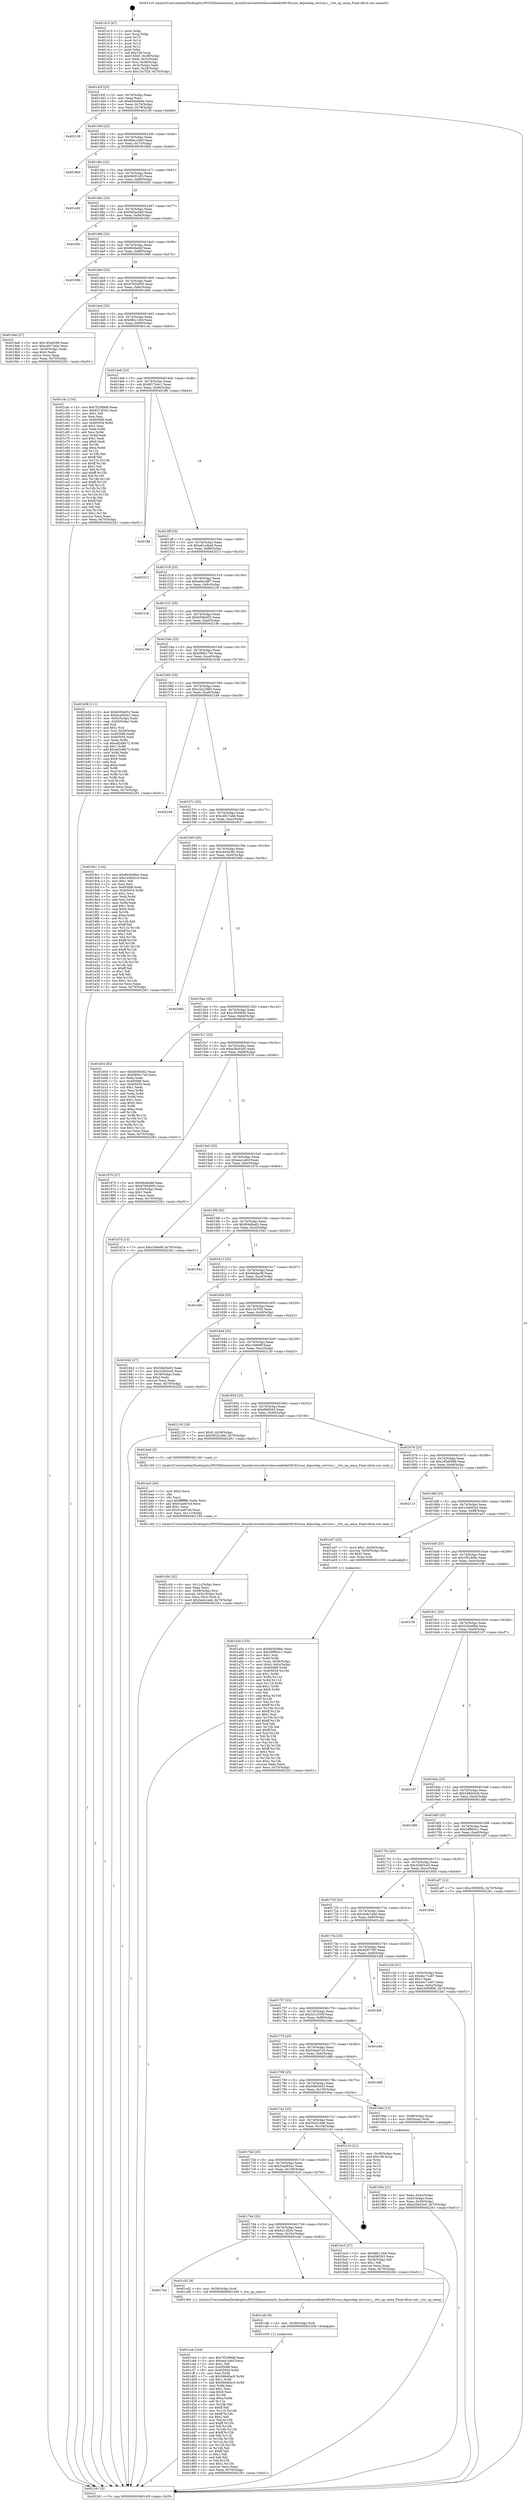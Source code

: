 digraph "0x401410" {
  label = "0x401410 (/mnt/c/Users/mathe/Desktop/tcc/POCII/binaries/extr_linuxdriversnetwirelessrealtekrtl8192cuos_deposdep_service.c__rtw_up_sema_Final-ollvm.out::main(0))"
  labelloc = "t"
  node[shape=record]

  Entry [label="",width=0.3,height=0.3,shape=circle,fillcolor=black,style=filled]
  "0x40143f" [label="{
     0x40143f [23]\l
     | [instrs]\l
     &nbsp;&nbsp;0x40143f \<+3\>: mov -0x70(%rbp),%eax\l
     &nbsp;&nbsp;0x401442 \<+2\>: mov %eax,%ecx\l
     &nbsp;&nbsp;0x401444 \<+6\>: sub $0x820e6b6e,%ecx\l
     &nbsp;&nbsp;0x40144a \<+3\>: mov %eax,-0x74(%rbp)\l
     &nbsp;&nbsp;0x40144d \<+3\>: mov %ecx,-0x78(%rbp)\l
     &nbsp;&nbsp;0x401450 \<+6\>: je 0000000000402158 \<main+0xd48\>\l
  }"]
  "0x402158" [label="{
     0x402158\l
  }", style=dashed]
  "0x401456" [label="{
     0x401456 [22]\l
     | [instrs]\l
     &nbsp;&nbsp;0x401456 \<+5\>: jmp 000000000040145b \<main+0x4b\>\l
     &nbsp;&nbsp;0x40145b \<+3\>: mov -0x74(%rbp),%eax\l
     &nbsp;&nbsp;0x40145e \<+5\>: sub $0x89ec24d0,%eax\l
     &nbsp;&nbsp;0x401463 \<+3\>: mov %eax,-0x7c(%rbp)\l
     &nbsp;&nbsp;0x401466 \<+6\>: je 00000000004018b0 \<main+0x4a0\>\l
  }"]
  Exit [label="",width=0.3,height=0.3,shape=circle,fillcolor=black,style=filled,peripheries=2]
  "0x4018b0" [label="{
     0x4018b0\l
  }", style=dashed]
  "0x40146c" [label="{
     0x40146c [22]\l
     | [instrs]\l
     &nbsp;&nbsp;0x40146c \<+5\>: jmp 0000000000401471 \<main+0x61\>\l
     &nbsp;&nbsp;0x401471 \<+3\>: mov -0x74(%rbp),%eax\l
     &nbsp;&nbsp;0x401474 \<+5\>: sub $0x940f1455,%eax\l
     &nbsp;&nbsp;0x401479 \<+3\>: mov %eax,-0x80(%rbp)\l
     &nbsp;&nbsp;0x40147c \<+6\>: je 0000000000401e92 \<main+0xa82\>\l
  }"]
  "0x401ce4" [label="{
     0x401ce4 [144]\l
     | [instrs]\l
     &nbsp;&nbsp;0x401ce4 \<+5\>: mov $0x7f2389d8,%eax\l
     &nbsp;&nbsp;0x401ce9 \<+5\>: mov $0xeea1a9cf,%ecx\l
     &nbsp;&nbsp;0x401cee \<+2\>: mov $0x1,%dl\l
     &nbsp;&nbsp;0x401cf0 \<+7\>: mov 0x405068,%esi\l
     &nbsp;&nbsp;0x401cf7 \<+8\>: mov 0x405054,%r8d\l
     &nbsp;&nbsp;0x401cff \<+3\>: mov %esi,%r9d\l
     &nbsp;&nbsp;0x401d02 \<+7\>: sub $0x566d0ac5,%r9d\l
     &nbsp;&nbsp;0x401d09 \<+4\>: sub $0x1,%r9d\l
     &nbsp;&nbsp;0x401d0d \<+7\>: add $0x566d0ac5,%r9d\l
     &nbsp;&nbsp;0x401d14 \<+4\>: imul %r9d,%esi\l
     &nbsp;&nbsp;0x401d18 \<+3\>: and $0x1,%esi\l
     &nbsp;&nbsp;0x401d1b \<+3\>: cmp $0x0,%esi\l
     &nbsp;&nbsp;0x401d1e \<+4\>: sete %r10b\l
     &nbsp;&nbsp;0x401d22 \<+4\>: cmp $0xa,%r8d\l
     &nbsp;&nbsp;0x401d26 \<+4\>: setl %r11b\l
     &nbsp;&nbsp;0x401d2a \<+3\>: mov %r10b,%bl\l
     &nbsp;&nbsp;0x401d2d \<+3\>: xor $0xff,%bl\l
     &nbsp;&nbsp;0x401d30 \<+3\>: mov %r11b,%r14b\l
     &nbsp;&nbsp;0x401d33 \<+4\>: xor $0xff,%r14b\l
     &nbsp;&nbsp;0x401d37 \<+3\>: xor $0x1,%dl\l
     &nbsp;&nbsp;0x401d3a \<+3\>: mov %bl,%r15b\l
     &nbsp;&nbsp;0x401d3d \<+4\>: and $0xff,%r15b\l
     &nbsp;&nbsp;0x401d41 \<+3\>: and %dl,%r10b\l
     &nbsp;&nbsp;0x401d44 \<+3\>: mov %r14b,%r12b\l
     &nbsp;&nbsp;0x401d47 \<+4\>: and $0xff,%r12b\l
     &nbsp;&nbsp;0x401d4b \<+3\>: and %dl,%r11b\l
     &nbsp;&nbsp;0x401d4e \<+3\>: or %r10b,%r15b\l
     &nbsp;&nbsp;0x401d51 \<+3\>: or %r11b,%r12b\l
     &nbsp;&nbsp;0x401d54 \<+3\>: xor %r12b,%r15b\l
     &nbsp;&nbsp;0x401d57 \<+3\>: or %r14b,%bl\l
     &nbsp;&nbsp;0x401d5a \<+3\>: xor $0xff,%bl\l
     &nbsp;&nbsp;0x401d5d \<+3\>: or $0x1,%dl\l
     &nbsp;&nbsp;0x401d60 \<+2\>: and %dl,%bl\l
     &nbsp;&nbsp;0x401d62 \<+3\>: or %bl,%r15b\l
     &nbsp;&nbsp;0x401d65 \<+4\>: test $0x1,%r15b\l
     &nbsp;&nbsp;0x401d69 \<+3\>: cmovne %ecx,%eax\l
     &nbsp;&nbsp;0x401d6c \<+3\>: mov %eax,-0x70(%rbp)\l
     &nbsp;&nbsp;0x401d6f \<+5\>: jmp 0000000000402261 \<main+0xe51\>\l
  }"]
  "0x401e92" [label="{
     0x401e92\l
  }", style=dashed]
  "0x401482" [label="{
     0x401482 [25]\l
     | [instrs]\l
     &nbsp;&nbsp;0x401482 \<+5\>: jmp 0000000000401487 \<main+0x77\>\l
     &nbsp;&nbsp;0x401487 \<+3\>: mov -0x74(%rbp),%eax\l
     &nbsp;&nbsp;0x40148a \<+5\>: sub $0x945acbb0,%eax\l
     &nbsp;&nbsp;0x40148f \<+6\>: mov %eax,-0x84(%rbp)\l
     &nbsp;&nbsp;0x401495 \<+6\>: je 0000000000401f0c \<main+0xafc\>\l
  }"]
  "0x401cdb" [label="{
     0x401cdb [9]\l
     | [instrs]\l
     &nbsp;&nbsp;0x401cdb \<+4\>: mov -0x58(%rbp),%rdi\l
     &nbsp;&nbsp;0x401cdf \<+5\>: call 0000000000401030 \<free@plt\>\l
     | [calls]\l
     &nbsp;&nbsp;0x401030 \{1\} (unknown)\l
  }"]
  "0x401f0c" [label="{
     0x401f0c\l
  }", style=dashed]
  "0x40149b" [label="{
     0x40149b [25]\l
     | [instrs]\l
     &nbsp;&nbsp;0x40149b \<+5\>: jmp 00000000004014a0 \<main+0x90\>\l
     &nbsp;&nbsp;0x4014a0 \<+3\>: mov -0x74(%rbp),%eax\l
     &nbsp;&nbsp;0x4014a3 \<+5\>: sub $0x964fedbf,%eax\l
     &nbsp;&nbsp;0x4014a8 \<+6\>: mov %eax,-0x88(%rbp)\l
     &nbsp;&nbsp;0x4014ae \<+6\>: je 000000000040198b \<main+0x57b\>\l
  }"]
  "0x4017ed" [label="{
     0x4017ed\l
  }", style=dashed]
  "0x40198b" [label="{
     0x40198b\l
  }", style=dashed]
  "0x4014b4" [label="{
     0x4014b4 [25]\l
     | [instrs]\l
     &nbsp;&nbsp;0x4014b4 \<+5\>: jmp 00000000004014b9 \<main+0xa9\>\l
     &nbsp;&nbsp;0x4014b9 \<+3\>: mov -0x74(%rbp),%eax\l
     &nbsp;&nbsp;0x4014bc \<+5\>: sub $0x97834000,%eax\l
     &nbsp;&nbsp;0x4014c1 \<+6\>: mov %eax,-0x8c(%rbp)\l
     &nbsp;&nbsp;0x4014c7 \<+6\>: je 00000000004019a6 \<main+0x596\>\l
  }"]
  "0x401cd2" [label="{
     0x401cd2 [9]\l
     | [instrs]\l
     &nbsp;&nbsp;0x401cd2 \<+4\>: mov -0x58(%rbp),%rdi\l
     &nbsp;&nbsp;0x401cd6 \<+5\>: call 0000000000401400 \<_rtw_up_sema\>\l
     | [calls]\l
     &nbsp;&nbsp;0x401400 \{1\} (/mnt/c/Users/mathe/Desktop/tcc/POCII/binaries/extr_linuxdriversnetwirelessrealtekrtl8192cuos_deposdep_service.c__rtw_up_sema_Final-ollvm.out::_rtw_up_sema)\l
  }"]
  "0x4019a6" [label="{
     0x4019a6 [27]\l
     | [instrs]\l
     &nbsp;&nbsp;0x4019a6 \<+5\>: mov $0x185a6589,%eax\l
     &nbsp;&nbsp;0x4019ab \<+5\>: mov $0xc4817abb,%ecx\l
     &nbsp;&nbsp;0x4019b0 \<+3\>: mov -0x30(%rbp),%edx\l
     &nbsp;&nbsp;0x4019b3 \<+3\>: cmp $0x0,%edx\l
     &nbsp;&nbsp;0x4019b6 \<+3\>: cmove %ecx,%eax\l
     &nbsp;&nbsp;0x4019b9 \<+3\>: mov %eax,-0x70(%rbp)\l
     &nbsp;&nbsp;0x4019bc \<+5\>: jmp 0000000000402261 \<main+0xe51\>\l
  }"]
  "0x4014cd" [label="{
     0x4014cd [25]\l
     | [instrs]\l
     &nbsp;&nbsp;0x4014cd \<+5\>: jmp 00000000004014d2 \<main+0xc2\>\l
     &nbsp;&nbsp;0x4014d2 \<+3\>: mov -0x74(%rbp),%eax\l
     &nbsp;&nbsp;0x4014d5 \<+5\>: sub $0x98b11fc9,%eax\l
     &nbsp;&nbsp;0x4014da \<+6\>: mov %eax,-0x90(%rbp)\l
     &nbsp;&nbsp;0x4014e0 \<+6\>: je 0000000000401c4c \<main+0x83c\>\l
  }"]
  "0x401c0d" [label="{
     0x401c0d [32]\l
     | [instrs]\l
     &nbsp;&nbsp;0x401c0d \<+6\>: mov -0x11c(%rbp),%ecx\l
     &nbsp;&nbsp;0x401c13 \<+3\>: imul %eax,%ecx\l
     &nbsp;&nbsp;0x401c16 \<+4\>: mov -0x58(%rbp),%rsi\l
     &nbsp;&nbsp;0x401c1a \<+4\>: movslq -0x5c(%rbp),%rdi\l
     &nbsp;&nbsp;0x401c1e \<+3\>: mov %ecx,(%rsi,%rdi,4)\l
     &nbsp;&nbsp;0x401c21 \<+7\>: movl $0x3edc1edd,-0x70(%rbp)\l
     &nbsp;&nbsp;0x401c28 \<+5\>: jmp 0000000000402261 \<main+0xe51\>\l
  }"]
  "0x401c4c" [label="{
     0x401c4c [134]\l
     | [instrs]\l
     &nbsp;&nbsp;0x401c4c \<+5\>: mov $0x7f2389d8,%eax\l
     &nbsp;&nbsp;0x401c51 \<+5\>: mov $0x6212f20c,%ecx\l
     &nbsp;&nbsp;0x401c56 \<+2\>: mov $0x1,%dl\l
     &nbsp;&nbsp;0x401c58 \<+2\>: xor %esi,%esi\l
     &nbsp;&nbsp;0x401c5a \<+7\>: mov 0x405068,%edi\l
     &nbsp;&nbsp;0x401c61 \<+8\>: mov 0x405054,%r8d\l
     &nbsp;&nbsp;0x401c69 \<+3\>: sub $0x1,%esi\l
     &nbsp;&nbsp;0x401c6c \<+3\>: mov %edi,%r9d\l
     &nbsp;&nbsp;0x401c6f \<+3\>: add %esi,%r9d\l
     &nbsp;&nbsp;0x401c72 \<+4\>: imul %r9d,%edi\l
     &nbsp;&nbsp;0x401c76 \<+3\>: and $0x1,%edi\l
     &nbsp;&nbsp;0x401c79 \<+3\>: cmp $0x0,%edi\l
     &nbsp;&nbsp;0x401c7c \<+4\>: sete %r10b\l
     &nbsp;&nbsp;0x401c80 \<+4\>: cmp $0xa,%r8d\l
     &nbsp;&nbsp;0x401c84 \<+4\>: setl %r11b\l
     &nbsp;&nbsp;0x401c88 \<+3\>: mov %r10b,%bl\l
     &nbsp;&nbsp;0x401c8b \<+3\>: xor $0xff,%bl\l
     &nbsp;&nbsp;0x401c8e \<+3\>: mov %r11b,%r14b\l
     &nbsp;&nbsp;0x401c91 \<+4\>: xor $0xff,%r14b\l
     &nbsp;&nbsp;0x401c95 \<+3\>: xor $0x1,%dl\l
     &nbsp;&nbsp;0x401c98 \<+3\>: mov %bl,%r15b\l
     &nbsp;&nbsp;0x401c9b \<+4\>: and $0xff,%r15b\l
     &nbsp;&nbsp;0x401c9f \<+3\>: and %dl,%r10b\l
     &nbsp;&nbsp;0x401ca2 \<+3\>: mov %r14b,%r12b\l
     &nbsp;&nbsp;0x401ca5 \<+4\>: and $0xff,%r12b\l
     &nbsp;&nbsp;0x401ca9 \<+3\>: and %dl,%r11b\l
     &nbsp;&nbsp;0x401cac \<+3\>: or %r10b,%r15b\l
     &nbsp;&nbsp;0x401caf \<+3\>: or %r11b,%r12b\l
     &nbsp;&nbsp;0x401cb2 \<+3\>: xor %r12b,%r15b\l
     &nbsp;&nbsp;0x401cb5 \<+3\>: or %r14b,%bl\l
     &nbsp;&nbsp;0x401cb8 \<+3\>: xor $0xff,%bl\l
     &nbsp;&nbsp;0x401cbb \<+3\>: or $0x1,%dl\l
     &nbsp;&nbsp;0x401cbe \<+2\>: and %dl,%bl\l
     &nbsp;&nbsp;0x401cc0 \<+3\>: or %bl,%r15b\l
     &nbsp;&nbsp;0x401cc3 \<+4\>: test $0x1,%r15b\l
     &nbsp;&nbsp;0x401cc7 \<+3\>: cmovne %ecx,%eax\l
     &nbsp;&nbsp;0x401cca \<+3\>: mov %eax,-0x70(%rbp)\l
     &nbsp;&nbsp;0x401ccd \<+5\>: jmp 0000000000402261 \<main+0xe51\>\l
  }"]
  "0x4014e6" [label="{
     0x4014e6 [25]\l
     | [instrs]\l
     &nbsp;&nbsp;0x4014e6 \<+5\>: jmp 00000000004014eb \<main+0xdb\>\l
     &nbsp;&nbsp;0x4014eb \<+3\>: mov -0x74(%rbp),%eax\l
     &nbsp;&nbsp;0x4014ee \<+5\>: sub $0x9f17b4c1,%eax\l
     &nbsp;&nbsp;0x4014f3 \<+6\>: mov %eax,-0x94(%rbp)\l
     &nbsp;&nbsp;0x4014f9 \<+6\>: je 0000000000401ff4 \<main+0xbe4\>\l
  }"]
  "0x401be5" [label="{
     0x401be5 [40]\l
     | [instrs]\l
     &nbsp;&nbsp;0x401be5 \<+5\>: mov $0x2,%ecx\l
     &nbsp;&nbsp;0x401bea \<+1\>: cltd\l
     &nbsp;&nbsp;0x401beb \<+2\>: idiv %ecx\l
     &nbsp;&nbsp;0x401bed \<+6\>: imul $0xfffffffe,%edx,%ecx\l
     &nbsp;&nbsp;0x401bf3 \<+6\>: add $0x5cae67ed,%ecx\l
     &nbsp;&nbsp;0x401bf9 \<+3\>: add $0x1,%ecx\l
     &nbsp;&nbsp;0x401bfc \<+6\>: sub $0x5cae67ed,%ecx\l
     &nbsp;&nbsp;0x401c02 \<+6\>: mov %ecx,-0x11c(%rbp)\l
     &nbsp;&nbsp;0x401c08 \<+5\>: call 0000000000401160 \<next_i\>\l
     | [calls]\l
     &nbsp;&nbsp;0x401160 \{1\} (/mnt/c/Users/mathe/Desktop/tcc/POCII/binaries/extr_linuxdriversnetwirelessrealtekrtl8192cuos_deposdep_service.c__rtw_up_sema_Final-ollvm.out::next_i)\l
  }"]
  "0x401ff4" [label="{
     0x401ff4\l
  }", style=dashed]
  "0x4014ff" [label="{
     0x4014ff [25]\l
     | [instrs]\l
     &nbsp;&nbsp;0x4014ff \<+5\>: jmp 0000000000401504 \<main+0xf4\>\l
     &nbsp;&nbsp;0x401504 \<+3\>: mov -0x74(%rbp),%eax\l
     &nbsp;&nbsp;0x401507 \<+5\>: sub $0xa81cdba6,%eax\l
     &nbsp;&nbsp;0x40150c \<+6\>: mov %eax,-0x98(%rbp)\l
     &nbsp;&nbsp;0x401512 \<+6\>: je 0000000000402013 \<main+0xc03\>\l
  }"]
  "0x4017d4" [label="{
     0x4017d4 [25]\l
     | [instrs]\l
     &nbsp;&nbsp;0x4017d4 \<+5\>: jmp 00000000004017d9 \<main+0x3c9\>\l
     &nbsp;&nbsp;0x4017d9 \<+3\>: mov -0x74(%rbp),%eax\l
     &nbsp;&nbsp;0x4017dc \<+5\>: sub $0x6212f20c,%eax\l
     &nbsp;&nbsp;0x4017e1 \<+6\>: mov %eax,-0x10c(%rbp)\l
     &nbsp;&nbsp;0x4017e7 \<+6\>: je 0000000000401cd2 \<main+0x8c2\>\l
  }"]
  "0x402013" [label="{
     0x402013\l
  }", style=dashed]
  "0x401518" [label="{
     0x401518 [25]\l
     | [instrs]\l
     &nbsp;&nbsp;0x401518 \<+5\>: jmp 000000000040151d \<main+0x10d\>\l
     &nbsp;&nbsp;0x40151d \<+3\>: mov -0x74(%rbp),%eax\l
     &nbsp;&nbsp;0x401520 \<+5\>: sub $0xae0ccd87,%eax\l
     &nbsp;&nbsp;0x401525 \<+6\>: mov %eax,-0x9c(%rbp)\l
     &nbsp;&nbsp;0x40152b \<+6\>: je 00000000004021c8 \<main+0xdb8\>\l
  }"]
  "0x401bc5" [label="{
     0x401bc5 [27]\l
     | [instrs]\l
     &nbsp;&nbsp;0x401bc5 \<+5\>: mov $0x98b11fc9,%eax\l
     &nbsp;&nbsp;0x401bca \<+5\>: mov $0xd0bf263,%ecx\l
     &nbsp;&nbsp;0x401bcf \<+3\>: mov -0x29(%rbp),%dl\l
     &nbsp;&nbsp;0x401bd2 \<+3\>: test $0x1,%dl\l
     &nbsp;&nbsp;0x401bd5 \<+3\>: cmovne %ecx,%eax\l
     &nbsp;&nbsp;0x401bd8 \<+3\>: mov %eax,-0x70(%rbp)\l
     &nbsp;&nbsp;0x401bdb \<+5\>: jmp 0000000000402261 \<main+0xe51\>\l
  }"]
  "0x4021c8" [label="{
     0x4021c8\l
  }", style=dashed]
  "0x401531" [label="{
     0x401531 [25]\l
     | [instrs]\l
     &nbsp;&nbsp;0x401531 \<+5\>: jmp 0000000000401536 \<main+0x126\>\l
     &nbsp;&nbsp;0x401536 \<+3\>: mov -0x74(%rbp),%eax\l
     &nbsp;&nbsp;0x401539 \<+5\>: sub $0xb506ef32,%eax\l
     &nbsp;&nbsp;0x40153e \<+6\>: mov %eax,-0xa0(%rbp)\l
     &nbsp;&nbsp;0x401544 \<+6\>: je 000000000040219e \<main+0xd8e\>\l
  }"]
  "0x4017bb" [label="{
     0x4017bb [25]\l
     | [instrs]\l
     &nbsp;&nbsp;0x4017bb \<+5\>: jmp 00000000004017c0 \<main+0x3b0\>\l
     &nbsp;&nbsp;0x4017c0 \<+3\>: mov -0x74(%rbp),%eax\l
     &nbsp;&nbsp;0x4017c3 \<+5\>: sub $0x5ca083a1,%eax\l
     &nbsp;&nbsp;0x4017c8 \<+6\>: mov %eax,-0x108(%rbp)\l
     &nbsp;&nbsp;0x4017ce \<+6\>: je 0000000000401bc5 \<main+0x7b5\>\l
  }"]
  "0x40219e" [label="{
     0x40219e\l
  }", style=dashed]
  "0x40154a" [label="{
     0x40154a [25]\l
     | [instrs]\l
     &nbsp;&nbsp;0x40154a \<+5\>: jmp 000000000040154f \<main+0x13f\>\l
     &nbsp;&nbsp;0x40154f \<+3\>: mov -0x74(%rbp),%eax\l
     &nbsp;&nbsp;0x401552 \<+5\>: sub $0xb80b1740,%eax\l
     &nbsp;&nbsp;0x401557 \<+6\>: mov %eax,-0xa4(%rbp)\l
     &nbsp;&nbsp;0x40155d \<+6\>: je 0000000000401b56 \<main+0x746\>\l
  }"]
  "0x402143" [label="{
     0x402143 [21]\l
     | [instrs]\l
     &nbsp;&nbsp;0x402143 \<+3\>: mov -0x38(%rbp),%eax\l
     &nbsp;&nbsp;0x402146 \<+7\>: add $0x108,%rsp\l
     &nbsp;&nbsp;0x40214d \<+1\>: pop %rbx\l
     &nbsp;&nbsp;0x40214e \<+2\>: pop %r12\l
     &nbsp;&nbsp;0x402150 \<+2\>: pop %r13\l
     &nbsp;&nbsp;0x402152 \<+2\>: pop %r14\l
     &nbsp;&nbsp;0x402154 \<+2\>: pop %r15\l
     &nbsp;&nbsp;0x402156 \<+1\>: pop %rbp\l
     &nbsp;&nbsp;0x402157 \<+1\>: ret\l
  }"]
  "0x401b56" [label="{
     0x401b56 [111]\l
     | [instrs]\l
     &nbsp;&nbsp;0x401b56 \<+5\>: mov $0xb506ef32,%eax\l
     &nbsp;&nbsp;0x401b5b \<+5\>: mov $0x5ca083a1,%ecx\l
     &nbsp;&nbsp;0x401b60 \<+3\>: mov -0x5c(%rbp),%edx\l
     &nbsp;&nbsp;0x401b63 \<+3\>: cmp -0x50(%rbp),%edx\l
     &nbsp;&nbsp;0x401b66 \<+4\>: setl %sil\l
     &nbsp;&nbsp;0x401b6a \<+4\>: and $0x1,%sil\l
     &nbsp;&nbsp;0x401b6e \<+4\>: mov %sil,-0x29(%rbp)\l
     &nbsp;&nbsp;0x401b72 \<+7\>: mov 0x405068,%edx\l
     &nbsp;&nbsp;0x401b79 \<+7\>: mov 0x405054,%edi\l
     &nbsp;&nbsp;0x401b80 \<+3\>: mov %edx,%r8d\l
     &nbsp;&nbsp;0x401b83 \<+7\>: sub $0xad2d8b72,%r8d\l
     &nbsp;&nbsp;0x401b8a \<+4\>: sub $0x1,%r8d\l
     &nbsp;&nbsp;0x401b8e \<+7\>: add $0xad2d8b72,%r8d\l
     &nbsp;&nbsp;0x401b95 \<+4\>: imul %r8d,%edx\l
     &nbsp;&nbsp;0x401b99 \<+3\>: and $0x1,%edx\l
     &nbsp;&nbsp;0x401b9c \<+3\>: cmp $0x0,%edx\l
     &nbsp;&nbsp;0x401b9f \<+4\>: sete %sil\l
     &nbsp;&nbsp;0x401ba3 \<+3\>: cmp $0xa,%edi\l
     &nbsp;&nbsp;0x401ba6 \<+4\>: setl %r9b\l
     &nbsp;&nbsp;0x401baa \<+3\>: mov %sil,%r10b\l
     &nbsp;&nbsp;0x401bad \<+3\>: and %r9b,%r10b\l
     &nbsp;&nbsp;0x401bb0 \<+3\>: xor %r9b,%sil\l
     &nbsp;&nbsp;0x401bb3 \<+3\>: or %sil,%r10b\l
     &nbsp;&nbsp;0x401bb6 \<+4\>: test $0x1,%r10b\l
     &nbsp;&nbsp;0x401bba \<+3\>: cmovne %ecx,%eax\l
     &nbsp;&nbsp;0x401bbd \<+3\>: mov %eax,-0x70(%rbp)\l
     &nbsp;&nbsp;0x401bc0 \<+5\>: jmp 0000000000402261 \<main+0xe51\>\l
  }"]
  "0x401563" [label="{
     0x401563 [25]\l
     | [instrs]\l
     &nbsp;&nbsp;0x401563 \<+5\>: jmp 0000000000401568 \<main+0x158\>\l
     &nbsp;&nbsp;0x401568 \<+3\>: mov -0x74(%rbp),%eax\l
     &nbsp;&nbsp;0x40156b \<+5\>: sub $0xc2a22983,%eax\l
     &nbsp;&nbsp;0x401570 \<+6\>: mov %eax,-0xa8(%rbp)\l
     &nbsp;&nbsp;0x401576 \<+6\>: je 0000000000402248 \<main+0xe38\>\l
  }"]
  "0x401a5e" [label="{
     0x401a5e [153]\l
     | [instrs]\l
     &nbsp;&nbsp;0x401a5e \<+5\>: mov $0x6b5b08dc,%ecx\l
     &nbsp;&nbsp;0x401a63 \<+5\>: mov $0x29f8b5c1,%edx\l
     &nbsp;&nbsp;0x401a68 \<+3\>: mov $0x1,%sil\l
     &nbsp;&nbsp;0x401a6b \<+3\>: xor %r8d,%r8d\l
     &nbsp;&nbsp;0x401a6e \<+4\>: mov %rax,-0x58(%rbp)\l
     &nbsp;&nbsp;0x401a72 \<+7\>: movl $0x0,-0x5c(%rbp)\l
     &nbsp;&nbsp;0x401a79 \<+8\>: mov 0x405068,%r9d\l
     &nbsp;&nbsp;0x401a81 \<+8\>: mov 0x405054,%r10d\l
     &nbsp;&nbsp;0x401a89 \<+4\>: sub $0x1,%r8d\l
     &nbsp;&nbsp;0x401a8d \<+3\>: mov %r9d,%r11d\l
     &nbsp;&nbsp;0x401a90 \<+3\>: add %r8d,%r11d\l
     &nbsp;&nbsp;0x401a93 \<+4\>: imul %r11d,%r9d\l
     &nbsp;&nbsp;0x401a97 \<+4\>: and $0x1,%r9d\l
     &nbsp;&nbsp;0x401a9b \<+4\>: cmp $0x0,%r9d\l
     &nbsp;&nbsp;0x401a9f \<+3\>: sete %bl\l
     &nbsp;&nbsp;0x401aa2 \<+4\>: cmp $0xa,%r10d\l
     &nbsp;&nbsp;0x401aa6 \<+4\>: setl %r14b\l
     &nbsp;&nbsp;0x401aaa \<+3\>: mov %bl,%r15b\l
     &nbsp;&nbsp;0x401aad \<+4\>: xor $0xff,%r15b\l
     &nbsp;&nbsp;0x401ab1 \<+3\>: mov %r14b,%r12b\l
     &nbsp;&nbsp;0x401ab4 \<+4\>: xor $0xff,%r12b\l
     &nbsp;&nbsp;0x401ab8 \<+4\>: xor $0x1,%sil\l
     &nbsp;&nbsp;0x401abc \<+3\>: mov %r15b,%r13b\l
     &nbsp;&nbsp;0x401abf \<+4\>: and $0xff,%r13b\l
     &nbsp;&nbsp;0x401ac3 \<+3\>: and %sil,%bl\l
     &nbsp;&nbsp;0x401ac6 \<+3\>: mov %r12b,%al\l
     &nbsp;&nbsp;0x401ac9 \<+2\>: and $0xff,%al\l
     &nbsp;&nbsp;0x401acb \<+3\>: and %sil,%r14b\l
     &nbsp;&nbsp;0x401ace \<+3\>: or %bl,%r13b\l
     &nbsp;&nbsp;0x401ad1 \<+3\>: or %r14b,%al\l
     &nbsp;&nbsp;0x401ad4 \<+3\>: xor %al,%r13b\l
     &nbsp;&nbsp;0x401ad7 \<+3\>: or %r12b,%r15b\l
     &nbsp;&nbsp;0x401ada \<+4\>: xor $0xff,%r15b\l
     &nbsp;&nbsp;0x401ade \<+4\>: or $0x1,%sil\l
     &nbsp;&nbsp;0x401ae2 \<+3\>: and %sil,%r15b\l
     &nbsp;&nbsp;0x401ae5 \<+3\>: or %r15b,%r13b\l
     &nbsp;&nbsp;0x401ae8 \<+4\>: test $0x1,%r13b\l
     &nbsp;&nbsp;0x401aec \<+3\>: cmovne %edx,%ecx\l
     &nbsp;&nbsp;0x401aef \<+3\>: mov %ecx,-0x70(%rbp)\l
     &nbsp;&nbsp;0x401af2 \<+5\>: jmp 0000000000402261 \<main+0xe51\>\l
  }"]
  "0x402248" [label="{
     0x402248\l
  }", style=dashed]
  "0x40157c" [label="{
     0x40157c [25]\l
     | [instrs]\l
     &nbsp;&nbsp;0x40157c \<+5\>: jmp 0000000000401581 \<main+0x171\>\l
     &nbsp;&nbsp;0x401581 \<+3\>: mov -0x74(%rbp),%eax\l
     &nbsp;&nbsp;0x401584 \<+5\>: sub $0xc4817abb,%eax\l
     &nbsp;&nbsp;0x401589 \<+6\>: mov %eax,-0xac(%rbp)\l
     &nbsp;&nbsp;0x40158f \<+6\>: je 00000000004019c1 \<main+0x5b1\>\l
  }"]
  "0x40195b" [label="{
     0x40195b [21]\l
     | [instrs]\l
     &nbsp;&nbsp;0x40195b \<+3\>: mov %eax,-0x4c(%rbp)\l
     &nbsp;&nbsp;0x40195e \<+3\>: mov -0x4c(%rbp),%eax\l
     &nbsp;&nbsp;0x401961 \<+3\>: mov %eax,-0x30(%rbp)\l
     &nbsp;&nbsp;0x401964 \<+7\>: movl $0xe28a53e5,-0x70(%rbp)\l
     &nbsp;&nbsp;0x40196b \<+5\>: jmp 0000000000402261 \<main+0xe51\>\l
  }"]
  "0x4019c1" [label="{
     0x4019c1 [134]\l
     | [instrs]\l
     &nbsp;&nbsp;0x4019c1 \<+5\>: mov $0x6b5b08dc,%eax\l
     &nbsp;&nbsp;0x4019c6 \<+5\>: mov $0x1e46d2c4,%ecx\l
     &nbsp;&nbsp;0x4019cb \<+2\>: mov $0x1,%dl\l
     &nbsp;&nbsp;0x4019cd \<+2\>: xor %esi,%esi\l
     &nbsp;&nbsp;0x4019cf \<+7\>: mov 0x405068,%edi\l
     &nbsp;&nbsp;0x4019d6 \<+8\>: mov 0x405054,%r8d\l
     &nbsp;&nbsp;0x4019de \<+3\>: sub $0x1,%esi\l
     &nbsp;&nbsp;0x4019e1 \<+3\>: mov %edi,%r9d\l
     &nbsp;&nbsp;0x4019e4 \<+3\>: add %esi,%r9d\l
     &nbsp;&nbsp;0x4019e7 \<+4\>: imul %r9d,%edi\l
     &nbsp;&nbsp;0x4019eb \<+3\>: and $0x1,%edi\l
     &nbsp;&nbsp;0x4019ee \<+3\>: cmp $0x0,%edi\l
     &nbsp;&nbsp;0x4019f1 \<+4\>: sete %r10b\l
     &nbsp;&nbsp;0x4019f5 \<+4\>: cmp $0xa,%r8d\l
     &nbsp;&nbsp;0x4019f9 \<+4\>: setl %r11b\l
     &nbsp;&nbsp;0x4019fd \<+3\>: mov %r10b,%bl\l
     &nbsp;&nbsp;0x401a00 \<+3\>: xor $0xff,%bl\l
     &nbsp;&nbsp;0x401a03 \<+3\>: mov %r11b,%r14b\l
     &nbsp;&nbsp;0x401a06 \<+4\>: xor $0xff,%r14b\l
     &nbsp;&nbsp;0x401a0a \<+3\>: xor $0x1,%dl\l
     &nbsp;&nbsp;0x401a0d \<+3\>: mov %bl,%r15b\l
     &nbsp;&nbsp;0x401a10 \<+4\>: and $0xff,%r15b\l
     &nbsp;&nbsp;0x401a14 \<+3\>: and %dl,%r10b\l
     &nbsp;&nbsp;0x401a17 \<+3\>: mov %r14b,%r12b\l
     &nbsp;&nbsp;0x401a1a \<+4\>: and $0xff,%r12b\l
     &nbsp;&nbsp;0x401a1e \<+3\>: and %dl,%r11b\l
     &nbsp;&nbsp;0x401a21 \<+3\>: or %r10b,%r15b\l
     &nbsp;&nbsp;0x401a24 \<+3\>: or %r11b,%r12b\l
     &nbsp;&nbsp;0x401a27 \<+3\>: xor %r12b,%r15b\l
     &nbsp;&nbsp;0x401a2a \<+3\>: or %r14b,%bl\l
     &nbsp;&nbsp;0x401a2d \<+3\>: xor $0xff,%bl\l
     &nbsp;&nbsp;0x401a30 \<+3\>: or $0x1,%dl\l
     &nbsp;&nbsp;0x401a33 \<+2\>: and %dl,%bl\l
     &nbsp;&nbsp;0x401a35 \<+3\>: or %bl,%r15b\l
     &nbsp;&nbsp;0x401a38 \<+4\>: test $0x1,%r15b\l
     &nbsp;&nbsp;0x401a3c \<+3\>: cmovne %ecx,%eax\l
     &nbsp;&nbsp;0x401a3f \<+3\>: mov %eax,-0x70(%rbp)\l
     &nbsp;&nbsp;0x401a42 \<+5\>: jmp 0000000000402261 \<main+0xe51\>\l
  }"]
  "0x401595" [label="{
     0x401595 [25]\l
     | [instrs]\l
     &nbsp;&nbsp;0x401595 \<+5\>: jmp 000000000040159a \<main+0x18a\>\l
     &nbsp;&nbsp;0x40159a \<+3\>: mov -0x74(%rbp),%eax\l
     &nbsp;&nbsp;0x40159d \<+5\>: sub $0xc4e5436c,%eax\l
     &nbsp;&nbsp;0x4015a2 \<+6\>: mov %eax,-0xb0(%rbp)\l
     &nbsp;&nbsp;0x4015a8 \<+6\>: je 000000000040206b \<main+0xc5b\>\l
  }"]
  "0x4017a2" [label="{
     0x4017a2 [25]\l
     | [instrs]\l
     &nbsp;&nbsp;0x4017a2 \<+5\>: jmp 00000000004017a7 \<main+0x397\>\l
     &nbsp;&nbsp;0x4017a7 \<+3\>: mov -0x74(%rbp),%eax\l
     &nbsp;&nbsp;0x4017aa \<+5\>: sub $0x5922c4d6,%eax\l
     &nbsp;&nbsp;0x4017af \<+6\>: mov %eax,-0x104(%rbp)\l
     &nbsp;&nbsp;0x4017b5 \<+6\>: je 0000000000402143 \<main+0xd33\>\l
  }"]
  "0x40206b" [label="{
     0x40206b\l
  }", style=dashed]
  "0x4015ae" [label="{
     0x4015ae [25]\l
     | [instrs]\l
     &nbsp;&nbsp;0x4015ae \<+5\>: jmp 00000000004015b3 \<main+0x1a3\>\l
     &nbsp;&nbsp;0x4015b3 \<+3\>: mov -0x74(%rbp),%eax\l
     &nbsp;&nbsp;0x4015b6 \<+5\>: sub $0xc5959f3b,%eax\l
     &nbsp;&nbsp;0x4015bb \<+6\>: mov %eax,-0xb4(%rbp)\l
     &nbsp;&nbsp;0x4015c1 \<+6\>: je 0000000000401b03 \<main+0x6f3\>\l
  }"]
  "0x40194e" [label="{
     0x40194e [13]\l
     | [instrs]\l
     &nbsp;&nbsp;0x40194e \<+4\>: mov -0x48(%rbp),%rax\l
     &nbsp;&nbsp;0x401952 \<+4\>: mov 0x8(%rax),%rdi\l
     &nbsp;&nbsp;0x401956 \<+5\>: call 0000000000401060 \<atoi@plt\>\l
     | [calls]\l
     &nbsp;&nbsp;0x401060 \{1\} (unknown)\l
  }"]
  "0x401b03" [label="{
     0x401b03 [83]\l
     | [instrs]\l
     &nbsp;&nbsp;0x401b03 \<+5\>: mov $0xb506ef32,%eax\l
     &nbsp;&nbsp;0x401b08 \<+5\>: mov $0xb80b1740,%ecx\l
     &nbsp;&nbsp;0x401b0d \<+2\>: xor %edx,%edx\l
     &nbsp;&nbsp;0x401b0f \<+7\>: mov 0x405068,%esi\l
     &nbsp;&nbsp;0x401b16 \<+7\>: mov 0x405054,%edi\l
     &nbsp;&nbsp;0x401b1d \<+3\>: sub $0x1,%edx\l
     &nbsp;&nbsp;0x401b20 \<+3\>: mov %esi,%r8d\l
     &nbsp;&nbsp;0x401b23 \<+3\>: add %edx,%r8d\l
     &nbsp;&nbsp;0x401b26 \<+4\>: imul %r8d,%esi\l
     &nbsp;&nbsp;0x401b2a \<+3\>: and $0x1,%esi\l
     &nbsp;&nbsp;0x401b2d \<+3\>: cmp $0x0,%esi\l
     &nbsp;&nbsp;0x401b30 \<+4\>: sete %r9b\l
     &nbsp;&nbsp;0x401b34 \<+3\>: cmp $0xa,%edi\l
     &nbsp;&nbsp;0x401b37 \<+4\>: setl %r10b\l
     &nbsp;&nbsp;0x401b3b \<+3\>: mov %r9b,%r11b\l
     &nbsp;&nbsp;0x401b3e \<+3\>: and %r10b,%r11b\l
     &nbsp;&nbsp;0x401b41 \<+3\>: xor %r10b,%r9b\l
     &nbsp;&nbsp;0x401b44 \<+3\>: or %r9b,%r11b\l
     &nbsp;&nbsp;0x401b47 \<+4\>: test $0x1,%r11b\l
     &nbsp;&nbsp;0x401b4b \<+3\>: cmovne %ecx,%eax\l
     &nbsp;&nbsp;0x401b4e \<+3\>: mov %eax,-0x70(%rbp)\l
     &nbsp;&nbsp;0x401b51 \<+5\>: jmp 0000000000402261 \<main+0xe51\>\l
  }"]
  "0x4015c7" [label="{
     0x4015c7 [25]\l
     | [instrs]\l
     &nbsp;&nbsp;0x4015c7 \<+5\>: jmp 00000000004015cc \<main+0x1bc\>\l
     &nbsp;&nbsp;0x4015cc \<+3\>: mov -0x74(%rbp),%eax\l
     &nbsp;&nbsp;0x4015cf \<+5\>: sub $0xe28a53e5,%eax\l
     &nbsp;&nbsp;0x4015d4 \<+6\>: mov %eax,-0xb8(%rbp)\l
     &nbsp;&nbsp;0x4015da \<+6\>: je 0000000000401970 \<main+0x560\>\l
  }"]
  "0x401789" [label="{
     0x401789 [25]\l
     | [instrs]\l
     &nbsp;&nbsp;0x401789 \<+5\>: jmp 000000000040178e \<main+0x37e\>\l
     &nbsp;&nbsp;0x40178e \<+3\>: mov -0x74(%rbp),%eax\l
     &nbsp;&nbsp;0x401791 \<+5\>: sub $0x54bf3e03,%eax\l
     &nbsp;&nbsp;0x401796 \<+6\>: mov %eax,-0x100(%rbp)\l
     &nbsp;&nbsp;0x40179c \<+6\>: je 000000000040194e \<main+0x53e\>\l
  }"]
  "0x401970" [label="{
     0x401970 [27]\l
     | [instrs]\l
     &nbsp;&nbsp;0x401970 \<+5\>: mov $0x964fedbf,%eax\l
     &nbsp;&nbsp;0x401975 \<+5\>: mov $0x97834000,%ecx\l
     &nbsp;&nbsp;0x40197a \<+3\>: mov -0x30(%rbp),%edx\l
     &nbsp;&nbsp;0x40197d \<+3\>: cmp $0x1,%edx\l
     &nbsp;&nbsp;0x401980 \<+3\>: cmovl %ecx,%eax\l
     &nbsp;&nbsp;0x401983 \<+3\>: mov %eax,-0x70(%rbp)\l
     &nbsp;&nbsp;0x401986 \<+5\>: jmp 0000000000402261 \<main+0xe51\>\l
  }"]
  "0x4015e0" [label="{
     0x4015e0 [25]\l
     | [instrs]\l
     &nbsp;&nbsp;0x4015e0 \<+5\>: jmp 00000000004015e5 \<main+0x1d5\>\l
     &nbsp;&nbsp;0x4015e5 \<+3\>: mov -0x74(%rbp),%eax\l
     &nbsp;&nbsp;0x4015e8 \<+5\>: sub $0xeea1a9cf,%eax\l
     &nbsp;&nbsp;0x4015ed \<+6\>: mov %eax,-0xbc(%rbp)\l
     &nbsp;&nbsp;0x4015f3 \<+6\>: je 0000000000401d74 \<main+0x964\>\l
  }"]
  "0x401dd8" [label="{
     0x401dd8\l
  }", style=dashed]
  "0x401d74" [label="{
     0x401d74 [12]\l
     | [instrs]\l
     &nbsp;&nbsp;0x401d74 \<+7\>: movl $0xc348e9f,-0x70(%rbp)\l
     &nbsp;&nbsp;0x401d7b \<+5\>: jmp 0000000000402261 \<main+0xe51\>\l
  }"]
  "0x4015f9" [label="{
     0x4015f9 [25]\l
     | [instrs]\l
     &nbsp;&nbsp;0x4015f9 \<+5\>: jmp 00000000004015fe \<main+0x1ee\>\l
     &nbsp;&nbsp;0x4015fe \<+3\>: mov -0x74(%rbp),%eax\l
     &nbsp;&nbsp;0x401601 \<+5\>: sub $0xf64d8ad3,%eax\l
     &nbsp;&nbsp;0x401606 \<+6\>: mov %eax,-0xc0(%rbp)\l
     &nbsp;&nbsp;0x40160c \<+6\>: je 0000000000401942 \<main+0x532\>\l
  }"]
  "0x401770" [label="{
     0x401770 [25]\l
     | [instrs]\l
     &nbsp;&nbsp;0x401770 \<+5\>: jmp 0000000000401775 \<main+0x365\>\l
     &nbsp;&nbsp;0x401775 \<+3\>: mov -0x74(%rbp),%eax\l
     &nbsp;&nbsp;0x401778 \<+5\>: sub $0x54aa07a5,%eax\l
     &nbsp;&nbsp;0x40177d \<+6\>: mov %eax,-0xfc(%rbp)\l
     &nbsp;&nbsp;0x401783 \<+6\>: je 0000000000401dd8 \<main+0x9c8\>\l
  }"]
  "0x401942" [label="{
     0x401942\l
  }", style=dashed]
  "0x401612" [label="{
     0x401612 [25]\l
     | [instrs]\l
     &nbsp;&nbsp;0x401612 \<+5\>: jmp 0000000000401617 \<main+0x207\>\l
     &nbsp;&nbsp;0x401617 \<+3\>: mov -0x74(%rbp),%eax\l
     &nbsp;&nbsp;0x40161a \<+5\>: sub $0xfebdacf8,%eax\l
     &nbsp;&nbsp;0x40161f \<+6\>: mov %eax,-0xc4(%rbp)\l
     &nbsp;&nbsp;0x401625 \<+6\>: je 0000000000401eb9 \<main+0xaa9\>\l
  }"]
  "0x401e9e" [label="{
     0x401e9e\l
  }", style=dashed]
  "0x401eb9" [label="{
     0x401eb9\l
  }", style=dashed]
  "0x40162b" [label="{
     0x40162b [25]\l
     | [instrs]\l
     &nbsp;&nbsp;0x40162b \<+5\>: jmp 0000000000401630 \<main+0x220\>\l
     &nbsp;&nbsp;0x401630 \<+3\>: mov -0x74(%rbp),%eax\l
     &nbsp;&nbsp;0x401633 \<+5\>: sub $0x15a7f20,%eax\l
     &nbsp;&nbsp;0x401638 \<+6\>: mov %eax,-0xc8(%rbp)\l
     &nbsp;&nbsp;0x40163e \<+6\>: je 0000000000401842 \<main+0x432\>\l
  }"]
  "0x401757" [label="{
     0x401757 [25]\l
     | [instrs]\l
     &nbsp;&nbsp;0x401757 \<+5\>: jmp 000000000040175c \<main+0x34c\>\l
     &nbsp;&nbsp;0x40175c \<+3\>: mov -0x74(%rbp),%eax\l
     &nbsp;&nbsp;0x40175f \<+5\>: sub $0x521c550f,%eax\l
     &nbsp;&nbsp;0x401764 \<+6\>: mov %eax,-0xf8(%rbp)\l
     &nbsp;&nbsp;0x40176a \<+6\>: je 0000000000401e9e \<main+0xa8e\>\l
  }"]
  "0x401842" [label="{
     0x401842 [27]\l
     | [instrs]\l
     &nbsp;&nbsp;0x401842 \<+5\>: mov $0x54bf3e03,%eax\l
     &nbsp;&nbsp;0x401847 \<+5\>: mov $0x32463ce5,%ecx\l
     &nbsp;&nbsp;0x40184c \<+3\>: mov -0x34(%rbp),%edx\l
     &nbsp;&nbsp;0x40184f \<+3\>: cmp $0x2,%edx\l
     &nbsp;&nbsp;0x401852 \<+3\>: cmovne %ecx,%eax\l
     &nbsp;&nbsp;0x401855 \<+3\>: mov %eax,-0x70(%rbp)\l
     &nbsp;&nbsp;0x401858 \<+5\>: jmp 0000000000402261 \<main+0xe51\>\l
  }"]
  "0x401644" [label="{
     0x401644 [25]\l
     | [instrs]\l
     &nbsp;&nbsp;0x401644 \<+5\>: jmp 0000000000401649 \<main+0x239\>\l
     &nbsp;&nbsp;0x401649 \<+3\>: mov -0x74(%rbp),%eax\l
     &nbsp;&nbsp;0x40164c \<+5\>: sub $0xc348e9f,%eax\l
     &nbsp;&nbsp;0x401651 \<+6\>: mov %eax,-0xcc(%rbp)\l
     &nbsp;&nbsp;0x401657 \<+6\>: je 0000000000402130 \<main+0xd20\>\l
  }"]
  "0x402261" [label="{
     0x402261 [5]\l
     | [instrs]\l
     &nbsp;&nbsp;0x402261 \<+5\>: jmp 000000000040143f \<main+0x2f\>\l
  }"]
  "0x401410" [label="{
     0x401410 [47]\l
     | [instrs]\l
     &nbsp;&nbsp;0x401410 \<+1\>: push %rbp\l
     &nbsp;&nbsp;0x401411 \<+3\>: mov %rsp,%rbp\l
     &nbsp;&nbsp;0x401414 \<+2\>: push %r15\l
     &nbsp;&nbsp;0x401416 \<+2\>: push %r14\l
     &nbsp;&nbsp;0x401418 \<+2\>: push %r13\l
     &nbsp;&nbsp;0x40141a \<+2\>: push %r12\l
     &nbsp;&nbsp;0x40141c \<+1\>: push %rbx\l
     &nbsp;&nbsp;0x40141d \<+7\>: sub $0x108,%rsp\l
     &nbsp;&nbsp;0x401424 \<+7\>: movl $0x0,-0x38(%rbp)\l
     &nbsp;&nbsp;0x40142b \<+3\>: mov %edi,-0x3c(%rbp)\l
     &nbsp;&nbsp;0x40142e \<+4\>: mov %rsi,-0x48(%rbp)\l
     &nbsp;&nbsp;0x401432 \<+3\>: mov -0x3c(%rbp),%edi\l
     &nbsp;&nbsp;0x401435 \<+3\>: mov %edi,-0x34(%rbp)\l
     &nbsp;&nbsp;0x401438 \<+7\>: movl $0x15a7f20,-0x70(%rbp)\l
  }"]
  "0x401fe8" [label="{
     0x401fe8\l
  }", style=dashed]
  "0x402130" [label="{
     0x402130 [19]\l
     | [instrs]\l
     &nbsp;&nbsp;0x402130 \<+7\>: movl $0x0,-0x38(%rbp)\l
     &nbsp;&nbsp;0x402137 \<+7\>: movl $0x5922c4d6,-0x70(%rbp)\l
     &nbsp;&nbsp;0x40213e \<+5\>: jmp 0000000000402261 \<main+0xe51\>\l
  }"]
  "0x40165d" [label="{
     0x40165d [25]\l
     | [instrs]\l
     &nbsp;&nbsp;0x40165d \<+5\>: jmp 0000000000401662 \<main+0x252\>\l
     &nbsp;&nbsp;0x401662 \<+3\>: mov -0x74(%rbp),%eax\l
     &nbsp;&nbsp;0x401665 \<+5\>: sub $0xd0bf263,%eax\l
     &nbsp;&nbsp;0x40166a \<+6\>: mov %eax,-0xd0(%rbp)\l
     &nbsp;&nbsp;0x401670 \<+6\>: je 0000000000401be0 \<main+0x7d0\>\l
  }"]
  "0x40173e" [label="{
     0x40173e [25]\l
     | [instrs]\l
     &nbsp;&nbsp;0x40173e \<+5\>: jmp 0000000000401743 \<main+0x333\>\l
     &nbsp;&nbsp;0x401743 \<+3\>: mov -0x74(%rbp),%eax\l
     &nbsp;&nbsp;0x401746 \<+5\>: sub $0x4fc97785,%eax\l
     &nbsp;&nbsp;0x40174b \<+6\>: mov %eax,-0xf4(%rbp)\l
     &nbsp;&nbsp;0x401751 \<+6\>: je 0000000000401fe8 \<main+0xbd8\>\l
  }"]
  "0x401be0" [label="{
     0x401be0 [5]\l
     | [instrs]\l
     &nbsp;&nbsp;0x401be0 \<+5\>: call 0000000000401160 \<next_i\>\l
     | [calls]\l
     &nbsp;&nbsp;0x401160 \{1\} (/mnt/c/Users/mathe/Desktop/tcc/POCII/binaries/extr_linuxdriversnetwirelessrealtekrtl8192cuos_deposdep_service.c__rtw_up_sema_Final-ollvm.out::next_i)\l
  }"]
  "0x401676" [label="{
     0x401676 [25]\l
     | [instrs]\l
     &nbsp;&nbsp;0x401676 \<+5\>: jmp 000000000040167b \<main+0x26b\>\l
     &nbsp;&nbsp;0x40167b \<+3\>: mov -0x74(%rbp),%eax\l
     &nbsp;&nbsp;0x40167e \<+5\>: sub $0x185a6589,%eax\l
     &nbsp;&nbsp;0x401683 \<+6\>: mov %eax,-0xd4(%rbp)\l
     &nbsp;&nbsp;0x401689 \<+6\>: je 0000000000402113 \<main+0xd03\>\l
  }"]
  "0x401c2d" [label="{
     0x401c2d [31]\l
     | [instrs]\l
     &nbsp;&nbsp;0x401c2d \<+3\>: mov -0x5c(%rbp),%eax\l
     &nbsp;&nbsp;0x401c30 \<+5\>: sub $0xdec71e87,%eax\l
     &nbsp;&nbsp;0x401c35 \<+3\>: add $0x1,%eax\l
     &nbsp;&nbsp;0x401c38 \<+5\>: add $0xdec71e87,%eax\l
     &nbsp;&nbsp;0x401c3d \<+3\>: mov %eax,-0x5c(%rbp)\l
     &nbsp;&nbsp;0x401c40 \<+7\>: movl $0xc5959f3b,-0x70(%rbp)\l
     &nbsp;&nbsp;0x401c47 \<+5\>: jmp 0000000000402261 \<main+0xe51\>\l
  }"]
  "0x402113" [label="{
     0x402113\l
  }", style=dashed]
  "0x40168f" [label="{
     0x40168f [25]\l
     | [instrs]\l
     &nbsp;&nbsp;0x40168f \<+5\>: jmp 0000000000401694 \<main+0x284\>\l
     &nbsp;&nbsp;0x401694 \<+3\>: mov -0x74(%rbp),%eax\l
     &nbsp;&nbsp;0x401697 \<+5\>: sub $0x1e46d2c4,%eax\l
     &nbsp;&nbsp;0x40169c \<+6\>: mov %eax,-0xd8(%rbp)\l
     &nbsp;&nbsp;0x4016a2 \<+6\>: je 0000000000401a47 \<main+0x637\>\l
  }"]
  "0x401725" [label="{
     0x401725 [25]\l
     | [instrs]\l
     &nbsp;&nbsp;0x401725 \<+5\>: jmp 000000000040172a \<main+0x31a\>\l
     &nbsp;&nbsp;0x40172a \<+3\>: mov -0x74(%rbp),%eax\l
     &nbsp;&nbsp;0x40172d \<+5\>: sub $0x3edc1edd,%eax\l
     &nbsp;&nbsp;0x401732 \<+6\>: mov %eax,-0xf0(%rbp)\l
     &nbsp;&nbsp;0x401738 \<+6\>: je 0000000000401c2d \<main+0x81d\>\l
  }"]
  "0x401a47" [label="{
     0x401a47 [23]\l
     | [instrs]\l
     &nbsp;&nbsp;0x401a47 \<+7\>: movl $0x1,-0x50(%rbp)\l
     &nbsp;&nbsp;0x401a4e \<+4\>: movslq -0x50(%rbp),%rax\l
     &nbsp;&nbsp;0x401a52 \<+4\>: shl $0x2,%rax\l
     &nbsp;&nbsp;0x401a56 \<+3\>: mov %rax,%rdi\l
     &nbsp;&nbsp;0x401a59 \<+5\>: call 0000000000401050 \<malloc@plt\>\l
     | [calls]\l
     &nbsp;&nbsp;0x401050 \{1\} (unknown)\l
  }"]
  "0x4016a8" [label="{
     0x4016a8 [25]\l
     | [instrs]\l
     &nbsp;&nbsp;0x4016a8 \<+5\>: jmp 00000000004016ad \<main+0x29d\>\l
     &nbsp;&nbsp;0x4016ad \<+3\>: mov -0x74(%rbp),%eax\l
     &nbsp;&nbsp;0x4016b0 \<+5\>: sub $0x1f52409c,%eax\l
     &nbsp;&nbsp;0x4016b5 \<+6\>: mov %eax,-0xdc(%rbp)\l
     &nbsp;&nbsp;0x4016bb \<+6\>: je 00000000004021f6 \<main+0xde6\>\l
  }"]
  "0x40185d" [label="{
     0x40185d\l
  }", style=dashed]
  "0x4021f6" [label="{
     0x4021f6\l
  }", style=dashed]
  "0x4016c1" [label="{
     0x4016c1 [25]\l
     | [instrs]\l
     &nbsp;&nbsp;0x4016c1 \<+5\>: jmp 00000000004016c6 \<main+0x2b6\>\l
     &nbsp;&nbsp;0x4016c6 \<+3\>: mov -0x74(%rbp),%eax\l
     &nbsp;&nbsp;0x4016c9 \<+5\>: sub $0x22dce6bb,%eax\l
     &nbsp;&nbsp;0x4016ce \<+6\>: mov %eax,-0xe0(%rbp)\l
     &nbsp;&nbsp;0x4016d4 \<+6\>: je 0000000000402107 \<main+0xcf7\>\l
  }"]
  "0x40170c" [label="{
     0x40170c [25]\l
     | [instrs]\l
     &nbsp;&nbsp;0x40170c \<+5\>: jmp 0000000000401711 \<main+0x301\>\l
     &nbsp;&nbsp;0x401711 \<+3\>: mov -0x74(%rbp),%eax\l
     &nbsp;&nbsp;0x401714 \<+5\>: sub $0x32463ce5,%eax\l
     &nbsp;&nbsp;0x401719 \<+6\>: mov %eax,-0xec(%rbp)\l
     &nbsp;&nbsp;0x40171f \<+6\>: je 000000000040185d \<main+0x44d\>\l
  }"]
  "0x402107" [label="{
     0x402107\l
  }", style=dashed]
  "0x4016da" [label="{
     0x4016da [25]\l
     | [instrs]\l
     &nbsp;&nbsp;0x4016da \<+5\>: jmp 00000000004016df \<main+0x2cf\>\l
     &nbsp;&nbsp;0x4016df \<+3\>: mov -0x74(%rbp),%eax\l
     &nbsp;&nbsp;0x4016e2 \<+5\>: sub $0x248d443b,%eax\l
     &nbsp;&nbsp;0x4016e7 \<+6\>: mov %eax,-0xe4(%rbp)\l
     &nbsp;&nbsp;0x4016ed \<+6\>: je 0000000000401d80 \<main+0x970\>\l
  }"]
  "0x401af7" [label="{
     0x401af7 [12]\l
     | [instrs]\l
     &nbsp;&nbsp;0x401af7 \<+7\>: movl $0xc5959f3b,-0x70(%rbp)\l
     &nbsp;&nbsp;0x401afe \<+5\>: jmp 0000000000402261 \<main+0xe51\>\l
  }"]
  "0x401d80" [label="{
     0x401d80\l
  }", style=dashed]
  "0x4016f3" [label="{
     0x4016f3 [25]\l
     | [instrs]\l
     &nbsp;&nbsp;0x4016f3 \<+5\>: jmp 00000000004016f8 \<main+0x2e8\>\l
     &nbsp;&nbsp;0x4016f8 \<+3\>: mov -0x74(%rbp),%eax\l
     &nbsp;&nbsp;0x4016fb \<+5\>: sub $0x29f8b5c1,%eax\l
     &nbsp;&nbsp;0x401700 \<+6\>: mov %eax,-0xe8(%rbp)\l
     &nbsp;&nbsp;0x401706 \<+6\>: je 0000000000401af7 \<main+0x6e7\>\l
  }"]
  Entry -> "0x401410" [label=" 1"]
  "0x40143f" -> "0x402158" [label=" 0"]
  "0x40143f" -> "0x401456" [label=" 20"]
  "0x402143" -> Exit [label=" 1"]
  "0x401456" -> "0x4018b0" [label=" 0"]
  "0x401456" -> "0x40146c" [label=" 20"]
  "0x402130" -> "0x402261" [label=" 1"]
  "0x40146c" -> "0x401e92" [label=" 0"]
  "0x40146c" -> "0x401482" [label=" 20"]
  "0x401d74" -> "0x402261" [label=" 1"]
  "0x401482" -> "0x401f0c" [label=" 0"]
  "0x401482" -> "0x40149b" [label=" 20"]
  "0x401ce4" -> "0x402261" [label=" 1"]
  "0x40149b" -> "0x40198b" [label=" 0"]
  "0x40149b" -> "0x4014b4" [label=" 20"]
  "0x401cdb" -> "0x401ce4" [label=" 1"]
  "0x4014b4" -> "0x4019a6" [label=" 1"]
  "0x4014b4" -> "0x4014cd" [label=" 19"]
  "0x401cd2" -> "0x401cdb" [label=" 1"]
  "0x4014cd" -> "0x401c4c" [label=" 1"]
  "0x4014cd" -> "0x4014e6" [label=" 18"]
  "0x4017d4" -> "0x401cd2" [label=" 1"]
  "0x4014e6" -> "0x401ff4" [label=" 0"]
  "0x4014e6" -> "0x4014ff" [label=" 18"]
  "0x4017d4" -> "0x4017ed" [label=" 0"]
  "0x4014ff" -> "0x402013" [label=" 0"]
  "0x4014ff" -> "0x401518" [label=" 18"]
  "0x401c4c" -> "0x402261" [label=" 1"]
  "0x401518" -> "0x4021c8" [label=" 0"]
  "0x401518" -> "0x401531" [label=" 18"]
  "0x401c2d" -> "0x402261" [label=" 1"]
  "0x401531" -> "0x40219e" [label=" 0"]
  "0x401531" -> "0x40154a" [label=" 18"]
  "0x401be5" -> "0x401c0d" [label=" 1"]
  "0x40154a" -> "0x401b56" [label=" 2"]
  "0x40154a" -> "0x401563" [label=" 16"]
  "0x401be0" -> "0x401be5" [label=" 1"]
  "0x401563" -> "0x402248" [label=" 0"]
  "0x401563" -> "0x40157c" [label=" 16"]
  "0x4017bb" -> "0x4017d4" [label=" 1"]
  "0x40157c" -> "0x4019c1" [label=" 1"]
  "0x40157c" -> "0x401595" [label=" 15"]
  "0x4017bb" -> "0x401bc5" [label=" 2"]
  "0x401595" -> "0x40206b" [label=" 0"]
  "0x401595" -> "0x4015ae" [label=" 15"]
  "0x401c0d" -> "0x402261" [label=" 1"]
  "0x4015ae" -> "0x401b03" [label=" 2"]
  "0x4015ae" -> "0x4015c7" [label=" 13"]
  "0x4017a2" -> "0x4017bb" [label=" 3"]
  "0x4015c7" -> "0x401970" [label=" 1"]
  "0x4015c7" -> "0x4015e0" [label=" 12"]
  "0x401bc5" -> "0x402261" [label=" 2"]
  "0x4015e0" -> "0x401d74" [label=" 1"]
  "0x4015e0" -> "0x4015f9" [label=" 11"]
  "0x401b56" -> "0x402261" [label=" 2"]
  "0x4015f9" -> "0x401942" [label=" 0"]
  "0x4015f9" -> "0x401612" [label=" 11"]
  "0x401af7" -> "0x402261" [label=" 1"]
  "0x401612" -> "0x401eb9" [label=" 0"]
  "0x401612" -> "0x40162b" [label=" 11"]
  "0x401a5e" -> "0x402261" [label=" 1"]
  "0x40162b" -> "0x401842" [label=" 1"]
  "0x40162b" -> "0x401644" [label=" 10"]
  "0x401842" -> "0x402261" [label=" 1"]
  "0x401410" -> "0x40143f" [label=" 1"]
  "0x402261" -> "0x40143f" [label=" 19"]
  "0x4019c1" -> "0x402261" [label=" 1"]
  "0x401644" -> "0x402130" [label=" 1"]
  "0x401644" -> "0x40165d" [label=" 9"]
  "0x4019a6" -> "0x402261" [label=" 1"]
  "0x40165d" -> "0x401be0" [label=" 1"]
  "0x40165d" -> "0x401676" [label=" 8"]
  "0x40195b" -> "0x402261" [label=" 1"]
  "0x401676" -> "0x402113" [label=" 0"]
  "0x401676" -> "0x40168f" [label=" 8"]
  "0x40194e" -> "0x40195b" [label=" 1"]
  "0x40168f" -> "0x401a47" [label=" 1"]
  "0x40168f" -> "0x4016a8" [label=" 7"]
  "0x401789" -> "0x40194e" [label=" 1"]
  "0x4016a8" -> "0x4021f6" [label=" 0"]
  "0x4016a8" -> "0x4016c1" [label=" 7"]
  "0x4017a2" -> "0x402143" [label=" 1"]
  "0x4016c1" -> "0x402107" [label=" 0"]
  "0x4016c1" -> "0x4016da" [label=" 7"]
  "0x401770" -> "0x401dd8" [label=" 0"]
  "0x4016da" -> "0x401d80" [label=" 0"]
  "0x4016da" -> "0x4016f3" [label=" 7"]
  "0x401b03" -> "0x402261" [label=" 2"]
  "0x4016f3" -> "0x401af7" [label=" 1"]
  "0x4016f3" -> "0x40170c" [label=" 6"]
  "0x401770" -> "0x401789" [label=" 5"]
  "0x40170c" -> "0x40185d" [label=" 0"]
  "0x40170c" -> "0x401725" [label=" 6"]
  "0x401789" -> "0x4017a2" [label=" 4"]
  "0x401725" -> "0x401c2d" [label=" 1"]
  "0x401725" -> "0x40173e" [label=" 5"]
  "0x401970" -> "0x402261" [label=" 1"]
  "0x40173e" -> "0x401fe8" [label=" 0"]
  "0x40173e" -> "0x401757" [label=" 5"]
  "0x401a47" -> "0x401a5e" [label=" 1"]
  "0x401757" -> "0x401e9e" [label=" 0"]
  "0x401757" -> "0x401770" [label=" 5"]
}
